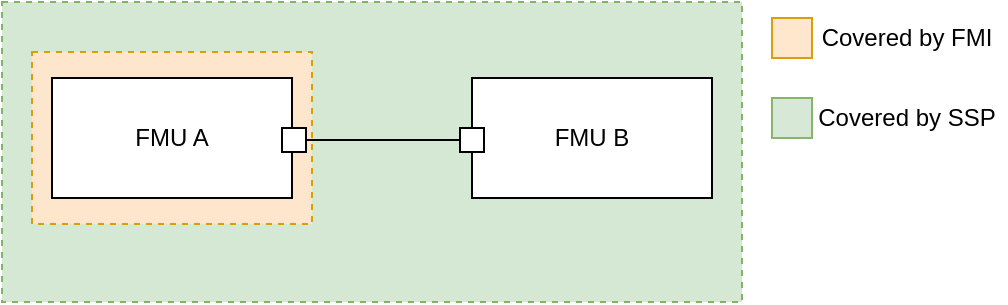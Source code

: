 <mxfile version="10.8.0" type="device"><diagram id="J-9l8z7X7dWDb8YNP6s9" name="Page-1"><mxGraphModel dx="1403" dy="796" grid="1" gridSize="10" guides="1" tooltips="1" connect="1" arrows="1" fold="1" page="1" pageScale="1" pageWidth="850" pageHeight="1100" math="0" shadow="0"><root><mxCell id="0"/><mxCell id="1" parent="0"/><mxCell id="sRNMi_knafuXHmxucqwZ-22" value="" style="rounded=0;whiteSpace=wrap;html=1;dashed=1;fillColor=#d5e8d4;strokeColor=#82b366;" vertex="1" parent="1"><mxGeometry x="205" y="337" width="370" height="150" as="geometry"/></mxCell><mxCell id="sRNMi_knafuXHmxucqwZ-21" value="" style="rounded=0;whiteSpace=wrap;html=1;dashed=1;fillColor=#ffe6cc;strokeColor=#d79b00;opacity=95;" vertex="1" parent="1"><mxGeometry x="220" y="362" width="140" height="86" as="geometry"/></mxCell><mxCell id="sRNMi_knafuXHmxucqwZ-3" value="FMU A" style="rounded=0;whiteSpace=wrap;html=1;" vertex="1" parent="1"><mxGeometry x="230" y="375" width="120" height="60" as="geometry"/></mxCell><mxCell id="sRNMi_knafuXHmxucqwZ-4" value="FMU B" style="rounded=0;whiteSpace=wrap;html=1;" vertex="1" parent="1"><mxGeometry x="440" y="375" width="120" height="60" as="geometry"/></mxCell><mxCell id="sRNMi_knafuXHmxucqwZ-13" value="" style="whiteSpace=wrap;html=1;aspect=fixed;" vertex="1" parent="1"><mxGeometry x="345" y="400" width="12" height="12" as="geometry"/></mxCell><mxCell id="sRNMi_knafuXHmxucqwZ-14" value="" style="whiteSpace=wrap;html=1;aspect=fixed;" vertex="1" parent="1"><mxGeometry x="434" y="400" width="12" height="12" as="geometry"/></mxCell><mxCell id="sRNMi_knafuXHmxucqwZ-15" value="" style="endArrow=none;html=1;exitX=1;exitY=0.5;exitDx=0;exitDy=0;entryX=0;entryY=0.5;entryDx=0;entryDy=0;endFill=0;" edge="1" parent="1" source="sRNMi_knafuXHmxucqwZ-13" target="sRNMi_knafuXHmxucqwZ-14"><mxGeometry width="50" height="50" relative="1" as="geometry"><mxPoint x="170" y="620" as="sourcePoint"/><mxPoint x="220" y="570" as="targetPoint"/></mxGeometry></mxCell><mxCell id="sRNMi_knafuXHmxucqwZ-27" value="" style="whiteSpace=wrap;html=1;aspect=fixed;strokeColor=#d79b00;fillColor=#ffe6cc;opacity=95;" vertex="1" parent="1"><mxGeometry x="590" y="345" width="20" height="20" as="geometry"/></mxCell><mxCell id="sRNMi_knafuXHmxucqwZ-28" value="Covered by FMI" style="text;html=1;resizable=0;autosize=1;align=center;verticalAlign=middle;points=[];fillColor=none;strokeColor=none;rounded=0;opacity=95;" vertex="1" parent="1"><mxGeometry x="607" y="345" width="100" height="20" as="geometry"/></mxCell><mxCell id="sRNMi_knafuXHmxucqwZ-29" value="" style="whiteSpace=wrap;html=1;aspect=fixed;strokeColor=#82b366;fillColor=#d5e8d4;opacity=95;" vertex="1" parent="1"><mxGeometry x="590" y="385" width="20" height="20" as="geometry"/></mxCell><mxCell id="sRNMi_knafuXHmxucqwZ-30" value="Covered by SSP" style="text;html=1;resizable=0;autosize=1;align=center;verticalAlign=middle;points=[];fillColor=none;strokeColor=none;rounded=0;opacity=95;" vertex="1" parent="1"><mxGeometry x="607" y="385" width="100" height="20" as="geometry"/></mxCell></root></mxGraphModel></diagram></mxfile>